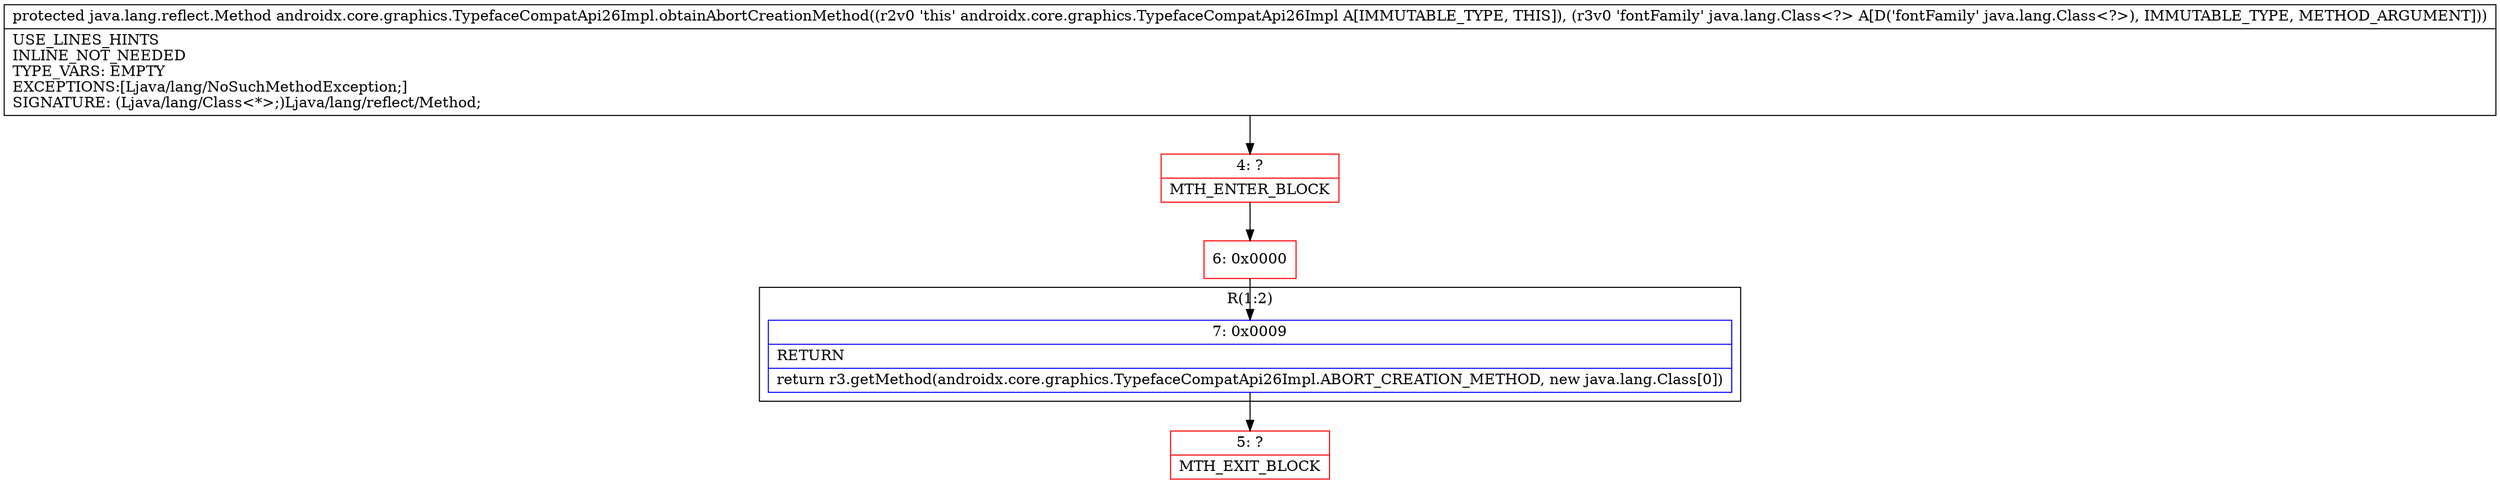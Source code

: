 digraph "CFG forandroidx.core.graphics.TypefaceCompatApi26Impl.obtainAbortCreationMethod(Ljava\/lang\/Class;)Ljava\/lang\/reflect\/Method;" {
subgraph cluster_Region_755258230 {
label = "R(1:2)";
node [shape=record,color=blue];
Node_7 [shape=record,label="{7\:\ 0x0009|RETURN\l|return r3.getMethod(androidx.core.graphics.TypefaceCompatApi26Impl.ABORT_CREATION_METHOD, new java.lang.Class[0])\l}"];
}
Node_4 [shape=record,color=red,label="{4\:\ ?|MTH_ENTER_BLOCK\l}"];
Node_6 [shape=record,color=red,label="{6\:\ 0x0000}"];
Node_5 [shape=record,color=red,label="{5\:\ ?|MTH_EXIT_BLOCK\l}"];
MethodNode[shape=record,label="{protected java.lang.reflect.Method androidx.core.graphics.TypefaceCompatApi26Impl.obtainAbortCreationMethod((r2v0 'this' androidx.core.graphics.TypefaceCompatApi26Impl A[IMMUTABLE_TYPE, THIS]), (r3v0 'fontFamily' java.lang.Class\<?\> A[D('fontFamily' java.lang.Class\<?\>), IMMUTABLE_TYPE, METHOD_ARGUMENT]))  | USE_LINES_HINTS\lINLINE_NOT_NEEDED\lTYPE_VARS: EMPTY\lEXCEPTIONS:[Ljava\/lang\/NoSuchMethodException;]\lSIGNATURE: (Ljava\/lang\/Class\<*\>;)Ljava\/lang\/reflect\/Method;\l}"];
MethodNode -> Node_4;Node_7 -> Node_5;
Node_4 -> Node_6;
Node_6 -> Node_7;
}

